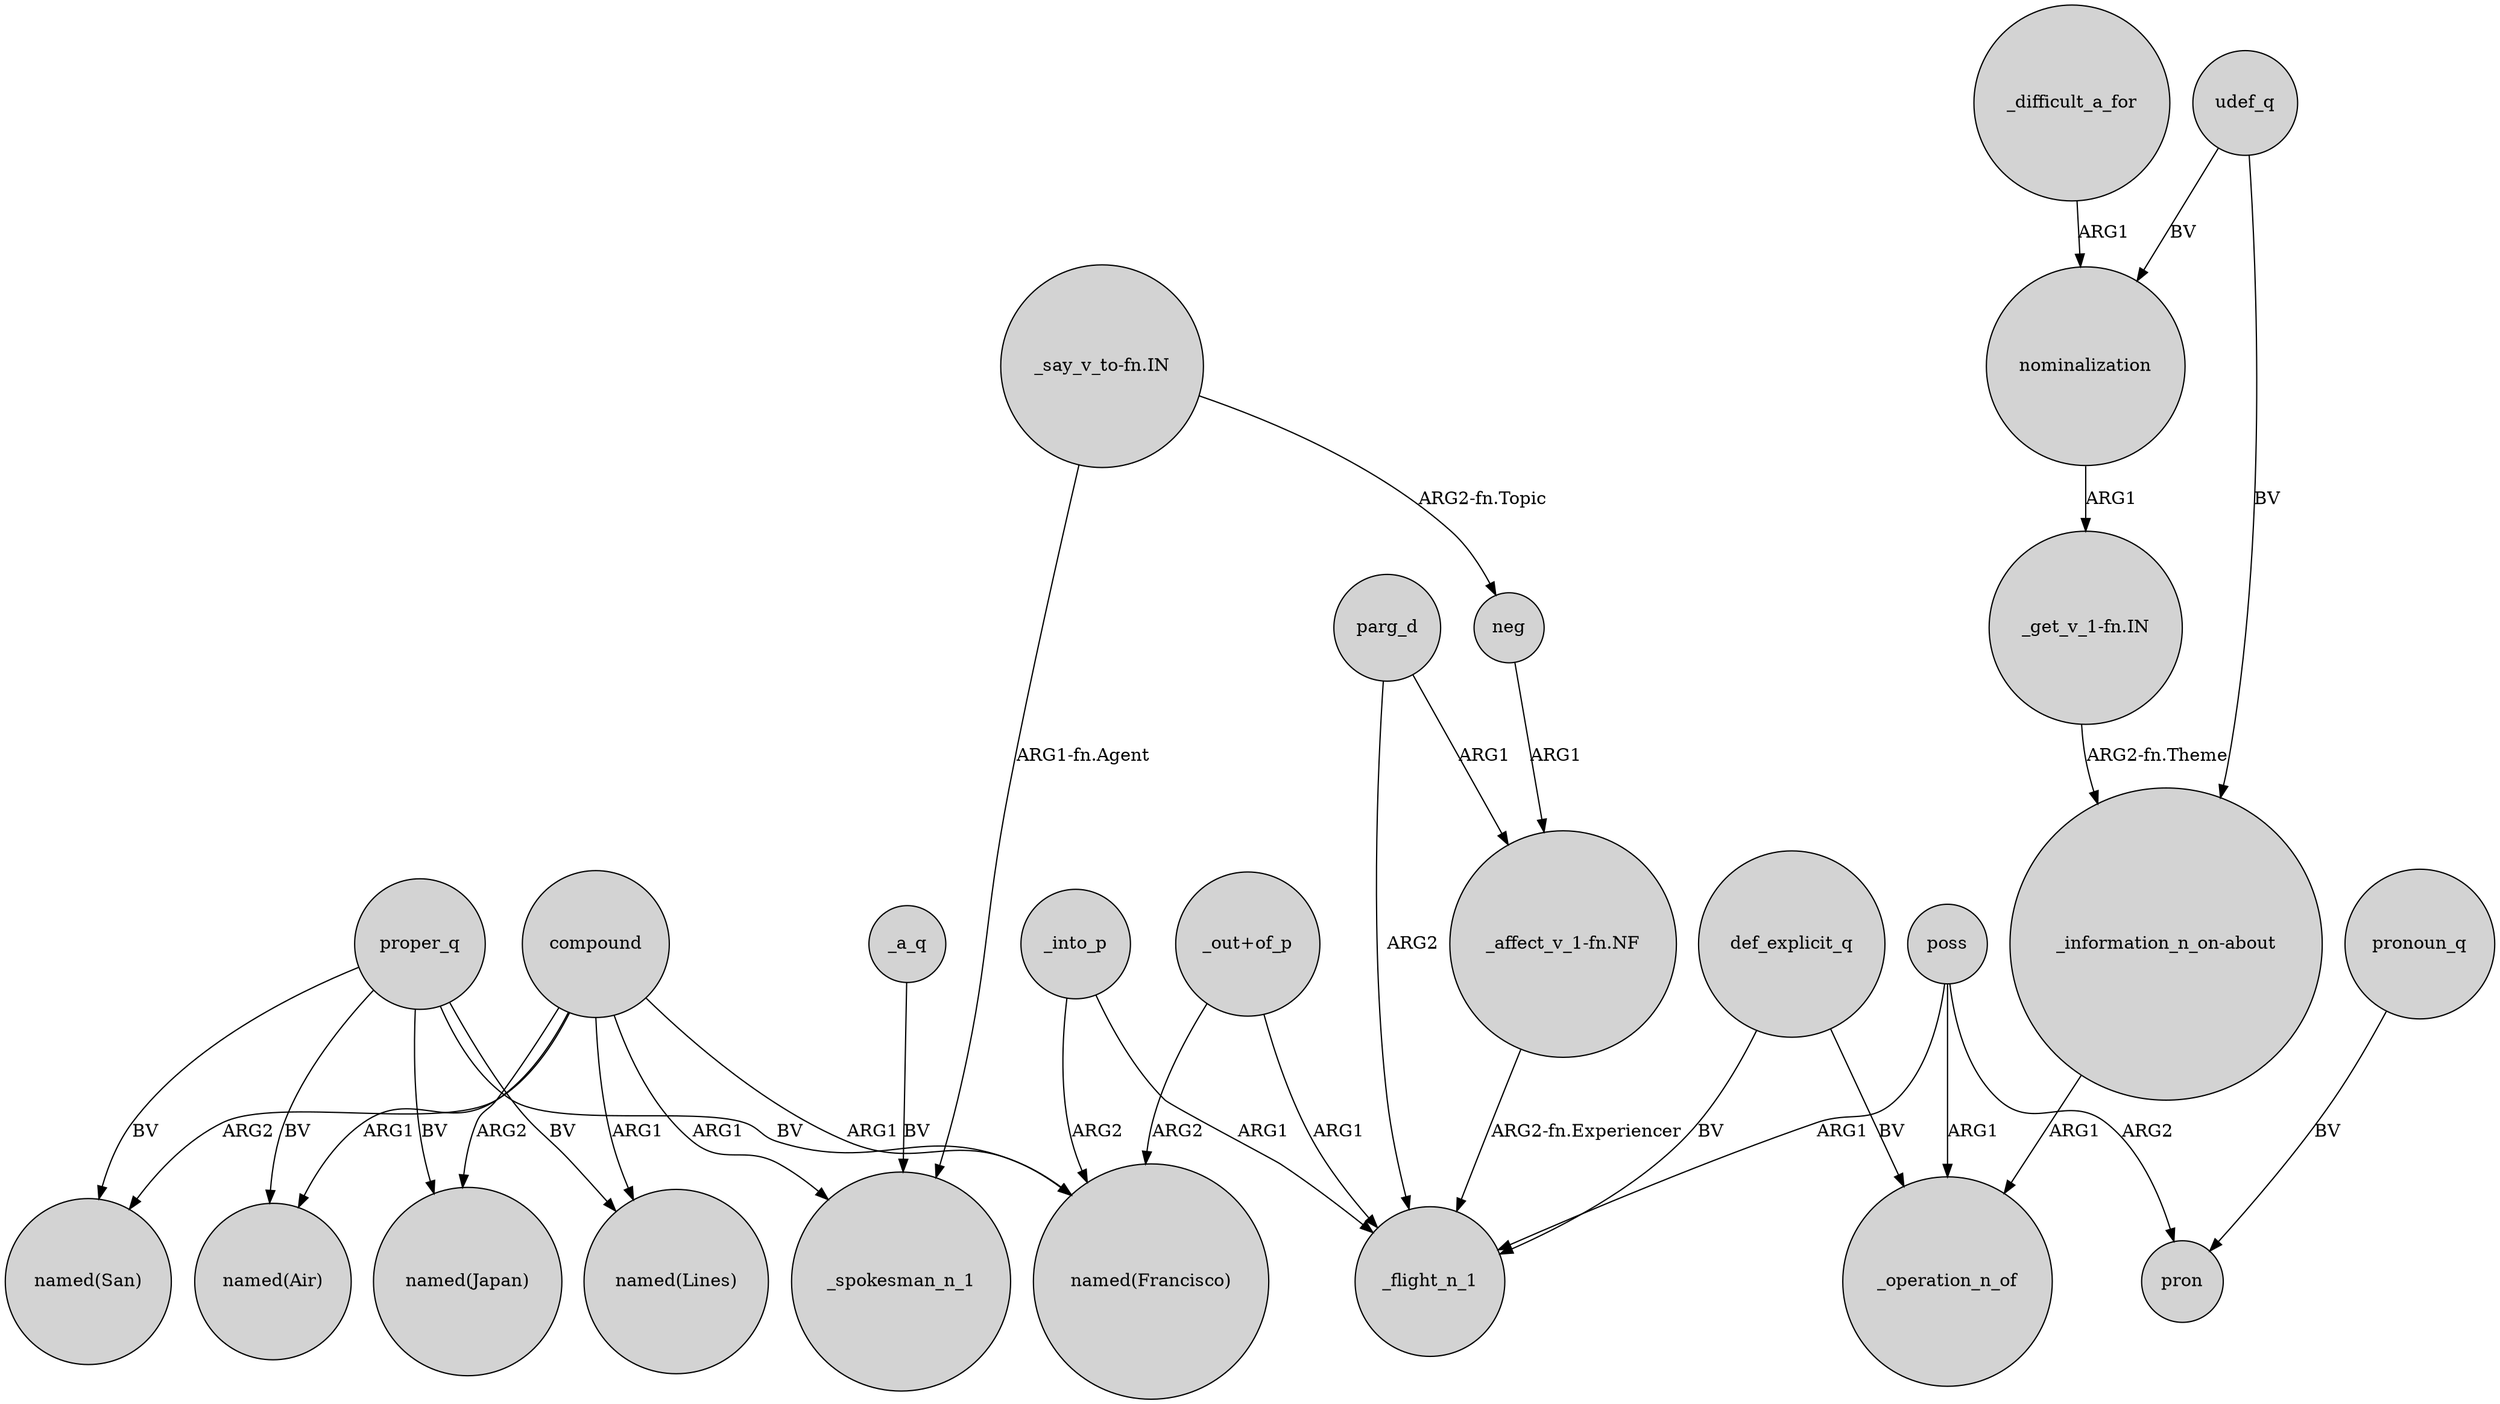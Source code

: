 digraph {
	node [shape=circle style=filled]
	proper_q -> "named(Lines)" [label=BV]
	"_affect_v_1-fn.NF" -> _flight_n_1 [label="ARG2-fn.Experiencer"]
	poss -> pron [label=ARG2]
	proper_q -> "named(Francisco)" [label=BV]
	compound -> "named(San)" [label=ARG2]
	poss -> _operation_n_of [label=ARG1]
	proper_q -> "named(Air)" [label=BV]
	parg_d -> _flight_n_1 [label=ARG2]
	_into_p -> "named(Francisco)" [label=ARG2]
	compound -> "named(Japan)" [label=ARG2]
	proper_q -> "named(Japan)" [label=BV]
	udef_q -> "_information_n_on-about" [label=BV]
	"_say_v_to-fn.IN" -> _spokesman_n_1 [label="ARG1-fn.Agent"]
	nominalization -> "_get_v_1-fn.IN" [label=ARG1]
	pronoun_q -> pron [label=BV]
	def_explicit_q -> _operation_n_of [label=BV]
	compound -> "named(Lines)" [label=ARG1]
	compound -> _spokesman_n_1 [label=ARG1]
	parg_d -> "_affect_v_1-fn.NF" [label=ARG1]
	"_out+of_p" -> "named(Francisco)" [label=ARG2]
	compound -> "named(Air)" [label=ARG1]
	compound -> "named(Francisco)" [label=ARG1]
	udef_q -> nominalization [label=BV]
	_difficult_a_for -> nominalization [label=ARG1]
	"_say_v_to-fn.IN" -> neg [label="ARG2-fn.Topic"]
	def_explicit_q -> _flight_n_1 [label=BV]
	proper_q -> "named(San)" [label=BV]
	_a_q -> _spokesman_n_1 [label=BV]
	"_get_v_1-fn.IN" -> "_information_n_on-about" [label="ARG2-fn.Theme"]
	poss -> _flight_n_1 [label=ARG1]
	"_information_n_on-about" -> _operation_n_of [label=ARG1]
	"_out+of_p" -> _flight_n_1 [label=ARG1]
	_into_p -> _flight_n_1 [label=ARG1]
	neg -> "_affect_v_1-fn.NF" [label=ARG1]
}
